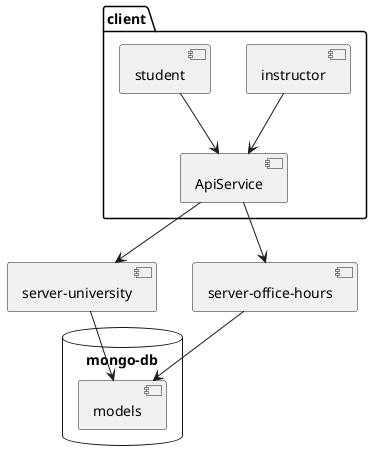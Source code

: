 @startuml overall

package "client" {

    [instructor]

    [student]

    [ApiService]
}

[server-university]

[server-office-hours]

database "mongo-db" {
    [models]
}

[instructor] --> [ApiService]
[student] --> [ApiService]

[ApiService] --> [server-university]
[ApiService] --> [server-office-hours]

[server-university] --> [models]
[server-office-hours] --> [models]

@enduml